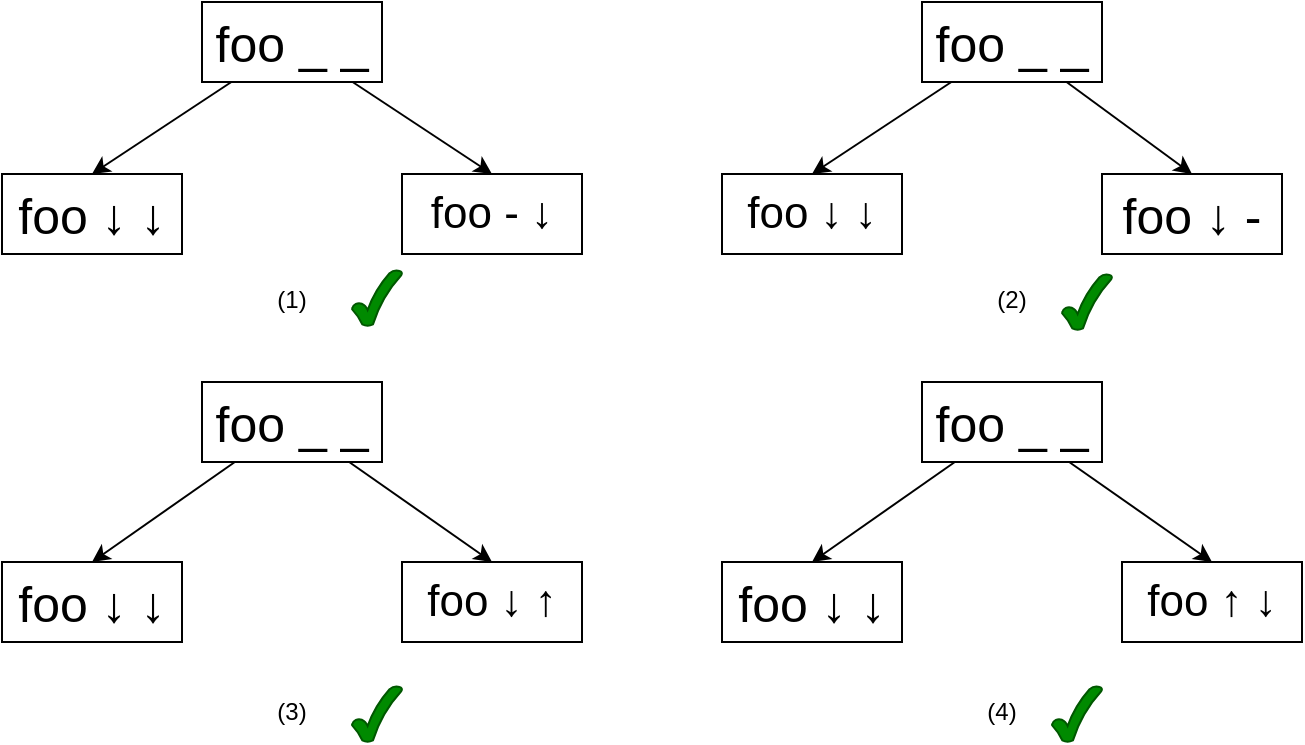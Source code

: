<mxfile version="18.0.1" type="device"><diagram id="1Tt8hX2jjiSpvRYjdS0s" name="Page-1"><mxGraphModel dx="1422" dy="850" grid="1" gridSize="10" guides="1" tooltips="1" connect="1" arrows="1" fold="1" page="1" pageScale="1" pageWidth="827" pageHeight="1169" math="0" shadow="0"><root><mxCell id="0"/><mxCell id="1" parent="0"/><mxCell id="41GDM3-C7PyxfiVg4hlp-1" style="edgeStyle=none;rounded=0;orthogonalLoop=1;jettySize=auto;html=1;entryX=0.5;entryY=0;entryDx=0;entryDy=0;" parent="1" source="e1Ok-oC7eNezWRo3V-la-1" target="e1Ok-oC7eNezWRo3V-la-2" edge="1"><mxGeometry relative="1" as="geometry"/></mxCell><mxCell id="41GDM3-C7PyxfiVg4hlp-2" style="edgeStyle=none;rounded=0;orthogonalLoop=1;jettySize=auto;html=1;entryX=0.5;entryY=0;entryDx=0;entryDy=0;" parent="1" source="e1Ok-oC7eNezWRo3V-la-1" target="e1Ok-oC7eNezWRo3V-la-3" edge="1"><mxGeometry relative="1" as="geometry"/></mxCell><mxCell id="e1Ok-oC7eNezWRo3V-la-1" value="foo _ _" style="rounded=0;whiteSpace=wrap;html=1;fontSize=25;" parent="1" vertex="1"><mxGeometry x="220" y="508" width="90" height="40" as="geometry"/></mxCell><mxCell id="e1Ok-oC7eNezWRo3V-la-2" value="foo ↓ ↓" style="rounded=0;whiteSpace=wrap;html=1;fontSize=25;" parent="1" vertex="1"><mxGeometry x="120" y="598" width="90" height="40" as="geometry"/></mxCell><mxCell id="e1Ok-oC7eNezWRo3V-la-3" value="foo ↓&amp;nbsp;↑" style="rounded=0;whiteSpace=wrap;html=1;fontSize=22;" parent="1" vertex="1"><mxGeometry x="320" y="598" width="90" height="40" as="geometry"/></mxCell><mxCell id="41GDM3-C7PyxfiVg4hlp-3" style="edgeStyle=none;rounded=0;orthogonalLoop=1;jettySize=auto;html=1;entryX=0.5;entryY=0;entryDx=0;entryDy=0;" parent="1" source="41GDM3-C7PyxfiVg4hlp-5" target="41GDM3-C7PyxfiVg4hlp-6" edge="1"><mxGeometry relative="1" as="geometry"/></mxCell><mxCell id="41GDM3-C7PyxfiVg4hlp-4" style="edgeStyle=none;rounded=0;orthogonalLoop=1;jettySize=auto;html=1;entryX=0.5;entryY=0;entryDx=0;entryDy=0;" parent="1" source="41GDM3-C7PyxfiVg4hlp-5" target="41GDM3-C7PyxfiVg4hlp-7" edge="1"><mxGeometry relative="1" as="geometry"/></mxCell><mxCell id="41GDM3-C7PyxfiVg4hlp-5" value="foo _ _" style="rounded=0;whiteSpace=wrap;html=1;fontSize=25;" parent="1" vertex="1"><mxGeometry x="580" y="318" width="90" height="40" as="geometry"/></mxCell><mxCell id="41GDM3-C7PyxfiVg4hlp-6" value="foo&amp;nbsp;↓&amp;nbsp;-" style="rounded=0;whiteSpace=wrap;html=1;fontSize=25;" parent="1" vertex="1"><mxGeometry x="670" y="404" width="90" height="40" as="geometry"/></mxCell><mxCell id="41GDM3-C7PyxfiVg4hlp-7" value="foo ↓ ↓" style="rounded=0;whiteSpace=wrap;html=1;fontSize=22;" parent="1" vertex="1"><mxGeometry x="480" y="404" width="90" height="40" as="geometry"/></mxCell><mxCell id="41GDM3-C7PyxfiVg4hlp-18" style="edgeStyle=none;rounded=0;orthogonalLoop=1;jettySize=auto;html=1;entryX=0.5;entryY=0;entryDx=0;entryDy=0;" parent="1" source="41GDM3-C7PyxfiVg4hlp-20" target="41GDM3-C7PyxfiVg4hlp-21" edge="1"><mxGeometry relative="1" as="geometry"/></mxCell><mxCell id="41GDM3-C7PyxfiVg4hlp-19" style="edgeStyle=none;rounded=0;orthogonalLoop=1;jettySize=auto;html=1;entryX=0.5;entryY=0;entryDx=0;entryDy=0;" parent="1" source="41GDM3-C7PyxfiVg4hlp-20" target="41GDM3-C7PyxfiVg4hlp-22" edge="1"><mxGeometry relative="1" as="geometry"/></mxCell><mxCell id="41GDM3-C7PyxfiVg4hlp-20" value="foo _ _" style="rounded=0;whiteSpace=wrap;html=1;fontSize=25;" parent="1" vertex="1"><mxGeometry x="220" y="318" width="90" height="40" as="geometry"/></mxCell><mxCell id="41GDM3-C7PyxfiVg4hlp-21" value="foo ↓ ↓" style="rounded=0;whiteSpace=wrap;html=1;fontSize=25;" parent="1" vertex="1"><mxGeometry x="120" y="404" width="90" height="40" as="geometry"/></mxCell><mxCell id="41GDM3-C7PyxfiVg4hlp-22" value="foo - ↓" style="rounded=0;whiteSpace=wrap;html=1;fontSize=22;" parent="1" vertex="1"><mxGeometry x="320" y="404" width="90" height="40" as="geometry"/></mxCell><mxCell id="41GDM3-C7PyxfiVg4hlp-23" style="edgeStyle=none;rounded=0;orthogonalLoop=1;jettySize=auto;html=1;entryX=0.5;entryY=0;entryDx=0;entryDy=0;" parent="1" source="41GDM3-C7PyxfiVg4hlp-25" target="41GDM3-C7PyxfiVg4hlp-26" edge="1"><mxGeometry relative="1" as="geometry"/></mxCell><mxCell id="41GDM3-C7PyxfiVg4hlp-24" style="edgeStyle=none;rounded=0;orthogonalLoop=1;jettySize=auto;html=1;entryX=0.5;entryY=0;entryDx=0;entryDy=0;" parent="1" source="41GDM3-C7PyxfiVg4hlp-25" target="41GDM3-C7PyxfiVg4hlp-27" edge="1"><mxGeometry relative="1" as="geometry"/></mxCell><mxCell id="41GDM3-C7PyxfiVg4hlp-25" value="foo _ _" style="rounded=0;whiteSpace=wrap;html=1;fontSize=25;" parent="1" vertex="1"><mxGeometry x="580" y="508" width="90" height="40" as="geometry"/></mxCell><mxCell id="41GDM3-C7PyxfiVg4hlp-26" value="foo ↓ ↓" style="rounded=0;whiteSpace=wrap;html=1;fontSize=25;" parent="1" vertex="1"><mxGeometry x="480" y="598" width="90" height="40" as="geometry"/></mxCell><mxCell id="41GDM3-C7PyxfiVg4hlp-27" value="foo ↑ ↓" style="rounded=0;whiteSpace=wrap;html=1;fontSize=22;" parent="1" vertex="1"><mxGeometry x="680" y="598" width="90" height="40" as="geometry"/></mxCell><mxCell id="VztTYUAv4pLqGP89yroG-1" value="(1)" style="text;html=1;strokeColor=none;fillColor=none;align=center;verticalAlign=middle;whiteSpace=wrap;rounded=0;" parent="1" vertex="1"><mxGeometry x="235" y="452" width="60" height="30" as="geometry"/></mxCell><mxCell id="VztTYUAv4pLqGP89yroG-2" value="(2)" style="text;html=1;strokeColor=none;fillColor=none;align=center;verticalAlign=middle;whiteSpace=wrap;rounded=0;" parent="1" vertex="1"><mxGeometry x="595" y="452" width="60" height="30" as="geometry"/></mxCell><mxCell id="VztTYUAv4pLqGP89yroG-3" value="(3)" style="text;html=1;strokeColor=none;fillColor=none;align=center;verticalAlign=middle;whiteSpace=wrap;rounded=0;" parent="1" vertex="1"><mxGeometry x="235" y="658" width="60" height="30" as="geometry"/></mxCell><mxCell id="VztTYUAv4pLqGP89yroG-5" value="(4)" style="text;html=1;strokeColor=none;fillColor=none;align=center;verticalAlign=middle;whiteSpace=wrap;rounded=0;" parent="1" vertex="1"><mxGeometry x="590" y="658" width="60" height="30" as="geometry"/></mxCell><mxCell id="iZJ9k9LD1Agck_HH_wP9-1" value="" style="verticalLabelPosition=bottom;verticalAlign=top;html=1;shape=mxgraph.basic.tick;fillColor=#008a00;strokeColor=#005700;fontColor=#ffffff;" vertex="1" parent="1"><mxGeometry x="295" y="452" width="25" height="28" as="geometry"/></mxCell><mxCell id="iZJ9k9LD1Agck_HH_wP9-2" value="" style="verticalLabelPosition=bottom;verticalAlign=top;html=1;shape=mxgraph.basic.tick;fillColor=#008a00;strokeColor=#005700;fontColor=#ffffff;" vertex="1" parent="1"><mxGeometry x="650" y="454" width="25" height="28" as="geometry"/></mxCell><mxCell id="iZJ9k9LD1Agck_HH_wP9-3" value="" style="verticalLabelPosition=bottom;verticalAlign=top;html=1;shape=mxgraph.basic.tick;fillColor=#008a00;strokeColor=#005700;fontColor=#ffffff;" vertex="1" parent="1"><mxGeometry x="295" y="660" width="25" height="28" as="geometry"/></mxCell><mxCell id="iZJ9k9LD1Agck_HH_wP9-4" value="" style="verticalLabelPosition=bottom;verticalAlign=top;html=1;shape=mxgraph.basic.tick;fillColor=#008a00;strokeColor=#005700;fontColor=#ffffff;" vertex="1" parent="1"><mxGeometry x="645" y="660" width="25" height="28" as="geometry"/></mxCell></root></mxGraphModel></diagram></mxfile>